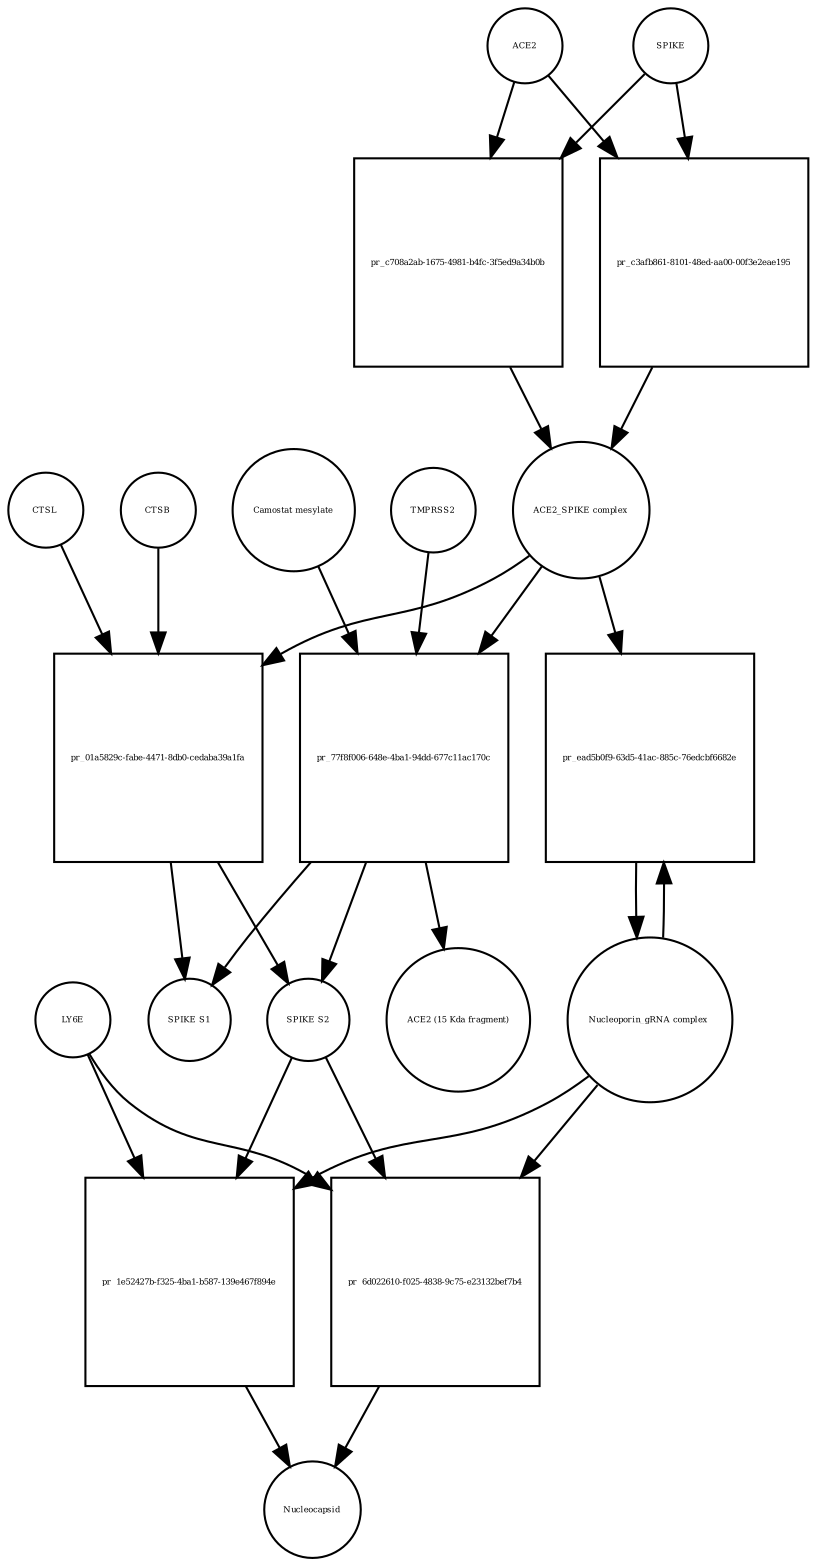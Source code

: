 strict digraph  {
ACE2 [annotation="", bipartite=0, cls=macromolecule, fontsize=4, label=ACE2, shape=circle];
"pr_c708a2ab-1675-4981-b4fc-3f5ed9a34b0b" [annotation="", bipartite=1, cls=process, fontsize=4, label="pr_c708a2ab-1675-4981-b4fc-3f5ed9a34b0b", shape=square];
"ACE2_SPIKE complex" [annotation="", bipartite=0, cls=complex, fontsize=4, label="ACE2_SPIKE complex", shape=circle];
SPIKE [annotation="", bipartite=0, cls="macromolecule multimer", fontsize=4, label=SPIKE, shape=circle];
"Nucleoporin_gRNA complex " [annotation="", bipartite=0, cls=complex, fontsize=4, label="Nucleoporin_gRNA complex ", shape=circle];
"pr_ead5b0f9-63d5-41ac-885c-76edcbf6682e" [annotation="", bipartite=1, cls=process, fontsize=4, label="pr_ead5b0f9-63d5-41ac-885c-76edcbf6682e", shape=square];
"pr_01a5829c-fabe-4471-8db0-cedaba39a1fa" [annotation="", bipartite=1, cls=process, fontsize=4, label="pr_01a5829c-fabe-4471-8db0-cedaba39a1fa", shape=square];
"SPIKE S2" [annotation="", bipartite=0, cls=macromolecule, fontsize=4, label="SPIKE S2", shape=circle];
CTSB [annotation="", bipartite=0, cls=macromolecule, fontsize=4, label=CTSB, shape=circle];
CTSL [annotation="", bipartite=0, cls=macromolecule, fontsize=4, label=CTSL, shape=circle];
"SPIKE S1" [annotation="", bipartite=0, cls=macromolecule, fontsize=4, label="SPIKE S1", shape=circle];
"pr_1e52427b-f325-4ba1-b587-139e467f894e" [annotation="", bipartite=1, cls=process, fontsize=4, label="pr_1e52427b-f325-4ba1-b587-139e467f894e", shape=square];
Nucleocapsid [annotation="", bipartite=0, cls=complex, fontsize=4, label=Nucleocapsid, shape=circle];
LY6E [annotation="", bipartite=0, cls=macromolecule, fontsize=4, label=LY6E, shape=circle];
"pr_77f8f006-648e-4ba1-94dd-677c11ac170c" [annotation="", bipartite=1, cls=process, fontsize=4, label="pr_77f8f006-648e-4ba1-94dd-677c11ac170c", shape=square];
TMPRSS2 [annotation="", bipartite=0, cls=macromolecule, fontsize=4, label=TMPRSS2, shape=circle];
"Camostat mesylate" [annotation="urn_miriam_pubchem.compound_2536", bipartite=0, cls="simple chemical", fontsize=4, label="Camostat mesylate", shape=circle];
"ACE2 (15 Kda fragment)" [annotation="", bipartite=0, cls=macromolecule, fontsize=4, label="ACE2 (15 Kda fragment)", shape=circle];
"pr_c3afb861-8101-48ed-aa00-00f3e2eae195" [annotation="", bipartite=1, cls=process, fontsize=4, label="pr_c3afb861-8101-48ed-aa00-00f3e2eae195", shape=square];
"pr_6d022610-f025-4838-9c75-e23132bef7b4" [annotation="", bipartite=1, cls=process, fontsize=4, label="pr_6d022610-f025-4838-9c75-e23132bef7b4", shape=square];
ACE2 -> "pr_c708a2ab-1675-4981-b4fc-3f5ed9a34b0b"  [annotation="", interaction_type=consumption];
ACE2 -> "pr_c3afb861-8101-48ed-aa00-00f3e2eae195"  [annotation="", interaction_type=consumption];
"pr_c708a2ab-1675-4981-b4fc-3f5ed9a34b0b" -> "ACE2_SPIKE complex"  [annotation="", interaction_type=production];
"ACE2_SPIKE complex" -> "pr_ead5b0f9-63d5-41ac-885c-76edcbf6682e"  [annotation="urn_miriam_pubmed_32142651|urn_miriam_pubmed_32094589", interaction_type=stimulation];
"ACE2_SPIKE complex" -> "pr_01a5829c-fabe-4471-8db0-cedaba39a1fa"  [annotation="", interaction_type=consumption];
"ACE2_SPIKE complex" -> "pr_77f8f006-648e-4ba1-94dd-677c11ac170c"  [annotation="", interaction_type=consumption];
SPIKE -> "pr_c708a2ab-1675-4981-b4fc-3f5ed9a34b0b"  [annotation="", interaction_type=consumption];
SPIKE -> "pr_c3afb861-8101-48ed-aa00-00f3e2eae195"  [annotation="", interaction_type=consumption];
"Nucleoporin_gRNA complex " -> "pr_ead5b0f9-63d5-41ac-885c-76edcbf6682e"  [annotation="", interaction_type=consumption];
"Nucleoporin_gRNA complex " -> "pr_1e52427b-f325-4ba1-b587-139e467f894e"  [annotation="", interaction_type=consumption];
"Nucleoporin_gRNA complex " -> "pr_6d022610-f025-4838-9c75-e23132bef7b4"  [annotation="", interaction_type=consumption];
"pr_ead5b0f9-63d5-41ac-885c-76edcbf6682e" -> "Nucleoporin_gRNA complex "  [annotation="", interaction_type=production];
"pr_01a5829c-fabe-4471-8db0-cedaba39a1fa" -> "SPIKE S2"  [annotation="", interaction_type=production];
"pr_01a5829c-fabe-4471-8db0-cedaba39a1fa" -> "SPIKE S1"  [annotation="", interaction_type=production];
"SPIKE S2" -> "pr_1e52427b-f325-4ba1-b587-139e467f894e"  [annotation="urn_miriam_doi_10.1101%2F2020.03.05.979260|urn_miriam_pubmed_32142651|urn_miriam_pubmed_32094589", interaction_type=stimulation];
"SPIKE S2" -> "pr_6d022610-f025-4838-9c75-e23132bef7b4"  [annotation="urn_miriam_doi_10.1101%2F2020.03.05.979260", interaction_type=stimulation];
CTSB -> "pr_01a5829c-fabe-4471-8db0-cedaba39a1fa"  [annotation=urn_miriam_pubmed_32142651, interaction_type=catalysis];
CTSL -> "pr_01a5829c-fabe-4471-8db0-cedaba39a1fa"  [annotation=urn_miriam_pubmed_32142651, interaction_type=catalysis];
"pr_1e52427b-f325-4ba1-b587-139e467f894e" -> Nucleocapsid  [annotation="", interaction_type=production];
LY6E -> "pr_1e52427b-f325-4ba1-b587-139e467f894e"  [annotation="urn_miriam_doi_10.1101%2F2020.03.05.979260|urn_miriam_pubmed_32142651|urn_miriam_pubmed_32094589", interaction_type=inhibition];
LY6E -> "pr_6d022610-f025-4838-9c75-e23132bef7b4"  [annotation="urn_miriam_doi_10.1101%2F2020.03.05.979260", interaction_type=inhibition];
"pr_77f8f006-648e-4ba1-94dd-677c11ac170c" -> "SPIKE S2"  [annotation="", interaction_type=production];
"pr_77f8f006-648e-4ba1-94dd-677c11ac170c" -> "SPIKE S1"  [annotation="", interaction_type=production];
"pr_77f8f006-648e-4ba1-94dd-677c11ac170c" -> "ACE2 (15 Kda fragment)"  [annotation="", interaction_type=production];
TMPRSS2 -> "pr_77f8f006-648e-4ba1-94dd-677c11ac170c"  [annotation="urn_miriam_pubmed_32142651|urn_miriam_pubmed_32094589|urn_miriam_pubmed_24227843", interaction_type=catalysis];
"Camostat mesylate" -> "pr_77f8f006-648e-4ba1-94dd-677c11ac170c"  [annotation="urn_miriam_pubmed_32142651|urn_miriam_pubmed_32094589|urn_miriam_pubmed_24227843", interaction_type=inhibition];
"pr_c3afb861-8101-48ed-aa00-00f3e2eae195" -> "ACE2_SPIKE complex"  [annotation="", interaction_type=production];
"pr_6d022610-f025-4838-9c75-e23132bef7b4" -> Nucleocapsid  [annotation="", interaction_type=production];
}
